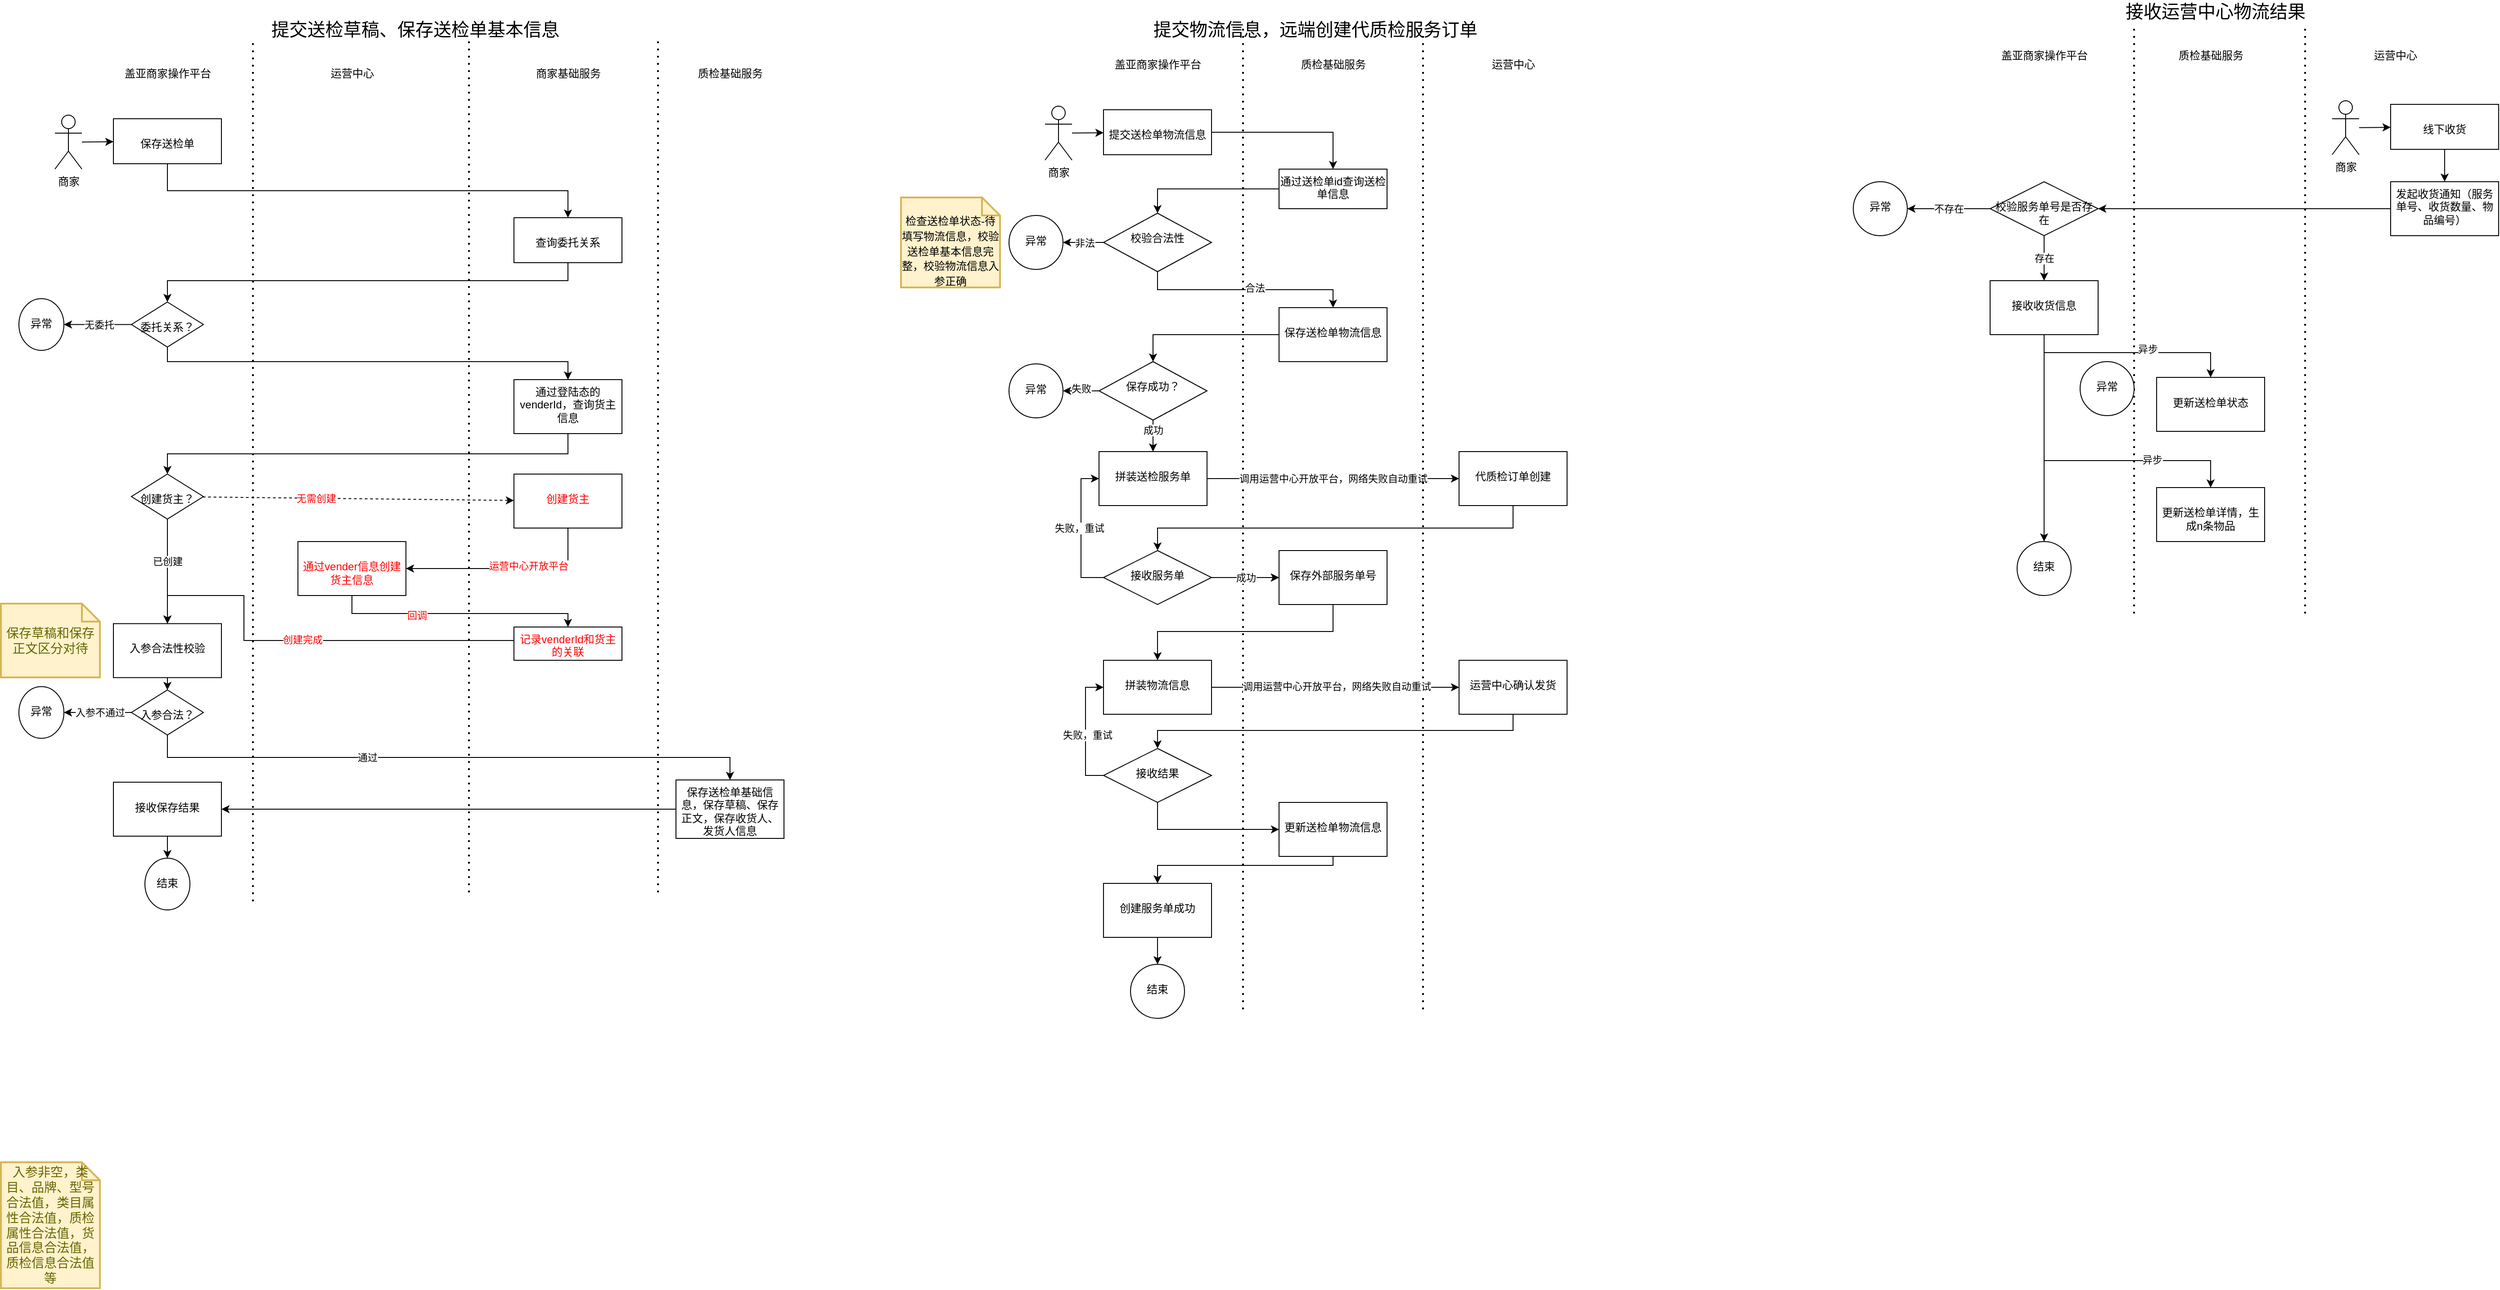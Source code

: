 <mxfile version="13.5.7" type="device"><diagram id="m_RS938VnZVgUHHCzECQ" name="Page-1"><mxGraphModel dx="1186" dy="1953" grid="1" gridSize="10" guides="1" tooltips="1" connect="1" arrows="1" fold="1" page="1" pageScale="1" pageWidth="827" pageHeight="1169" math="0" shadow="0"><root><mxCell id="0"/><mxCell id="1" parent="0"/><mxCell id="c2E5f1sLzkGwqA6hWmZ3-24" value="" style="edgeStyle=none;rounded=0;orthogonalLoop=1;jettySize=auto;html=1;" parent="1" source="c2E5f1sLzkGwqA6hWmZ3-22" target="c2E5f1sLzkGwqA6hWmZ3-23" edge="1"><mxGeometry relative="1" as="geometry"/></mxCell><mxCell id="c2E5f1sLzkGwqA6hWmZ3-22" value="商家" style="shape=umlActor;verticalLabelPosition=bottom;verticalAlign=top;html=1;outlineConnect=0;" parent="1" vertex="1"><mxGeometry x="70" y="126" width="30" height="60" as="geometry"/></mxCell><mxCell id="c2E5f1sLzkGwqA6hWmZ3-65" value="" style="edgeStyle=orthogonalEdgeStyle;rounded=0;orthogonalLoop=1;jettySize=auto;html=1;exitX=0.5;exitY=1;exitDx=0;exitDy=0;" parent="1" source="c2E5f1sLzkGwqA6hWmZ3-23" target="c2E5f1sLzkGwqA6hWmZ3-64" edge="1"><mxGeometry relative="1" as="geometry"/></mxCell><mxCell id="c2E5f1sLzkGwqA6hWmZ3-23" value="&lt;br&gt;保存送检单" style="whiteSpace=wrap;html=1;verticalAlign=top;" parent="1" vertex="1"><mxGeometry x="135" y="130" width="120" height="50" as="geometry"/></mxCell><mxCell id="c2E5f1sLzkGwqA6hWmZ3-32" value="" style="edgeStyle=none;rounded=0;orthogonalLoop=1;jettySize=auto;html=1;" parent="1" source="c2E5f1sLzkGwqA6hWmZ3-27" target="c2E5f1sLzkGwqA6hWmZ3-31" edge="1"><mxGeometry relative="1" as="geometry"/></mxCell><mxCell id="c2E5f1sLzkGwqA6hWmZ3-33" value="无委托" style="edgeLabel;html=1;align=center;verticalAlign=middle;resizable=0;points=[];" parent="c2E5f1sLzkGwqA6hWmZ3-32" vertex="1" connectable="0"><mxGeometry x="-0.04" relative="1" as="geometry"><mxPoint as="offset"/></mxGeometry></mxCell><mxCell id="c2E5f1sLzkGwqA6hWmZ3-69" value="" style="edgeStyle=orthogonalEdgeStyle;rounded=0;orthogonalLoop=1;jettySize=auto;html=1;exitX=0.5;exitY=1;exitDx=0;exitDy=0;" parent="1" source="c2E5f1sLzkGwqA6hWmZ3-27" target="c2E5f1sLzkGwqA6hWmZ3-68" edge="1"><mxGeometry relative="1" as="geometry"><Array as="points"><mxPoint x="195" y="400"/><mxPoint x="640" y="400"/></Array></mxGeometry></mxCell><mxCell id="c2E5f1sLzkGwqA6hWmZ3-27" value="&lt;br&gt;委托关系？" style="rhombus;whiteSpace=wrap;html=1;verticalAlign=top;" parent="1" vertex="1"><mxGeometry x="155" y="333.75" width="80" height="50" as="geometry"/></mxCell><mxCell id="c2E5f1sLzkGwqA6hWmZ3-31" value="&lt;br&gt;异常" style="ellipse;whiteSpace=wrap;html=1;verticalAlign=top;" parent="1" vertex="1"><mxGeometry x="30" y="330" width="50" height="57.5" as="geometry"/></mxCell><mxCell id="c2E5f1sLzkGwqA6hWmZ3-38" value="" style="edgeStyle=none;rounded=0;orthogonalLoop=1;jettySize=auto;html=1;dashed=1;" parent="1" source="c2E5f1sLzkGwqA6hWmZ3-35" target="c2E5f1sLzkGwqA6hWmZ3-37" edge="1"><mxGeometry relative="1" as="geometry"/></mxCell><mxCell id="c2E5f1sLzkGwqA6hWmZ3-39" value="无需创建" style="edgeLabel;html=1;align=center;verticalAlign=middle;resizable=0;points=[];fontColor=#FF0000;labelBorderColor=none;" parent="c2E5f1sLzkGwqA6hWmZ3-38" vertex="1" connectable="0"><mxGeometry x="-0.333" relative="1" as="geometry"><mxPoint x="10" as="offset"/></mxGeometry></mxCell><mxCell id="c2E5f1sLzkGwqA6hWmZ3-46" value="" style="edgeStyle=none;rounded=0;orthogonalLoop=1;jettySize=auto;html=1;" parent="1" source="c2E5f1sLzkGwqA6hWmZ3-35" target="c2E5f1sLzkGwqA6hWmZ3-45" edge="1"><mxGeometry relative="1" as="geometry"/></mxCell><mxCell id="c2E5f1sLzkGwqA6hWmZ3-47" value="已创建" style="edgeLabel;html=1;align=center;verticalAlign=middle;resizable=0;points=[];" parent="c2E5f1sLzkGwqA6hWmZ3-46" vertex="1" connectable="0"><mxGeometry x="-0.2" relative="1" as="geometry"><mxPoint as="offset"/></mxGeometry></mxCell><mxCell id="c2E5f1sLzkGwqA6hWmZ3-35" value="&lt;br&gt;创建货主？" style="rhombus;whiteSpace=wrap;html=1;verticalAlign=top;" parent="1" vertex="1"><mxGeometry x="155" y="525" width="80" height="50" as="geometry"/></mxCell><mxCell id="c2E5f1sLzkGwqA6hWmZ3-71" style="edgeStyle=orthogonalEdgeStyle;rounded=0;orthogonalLoop=1;jettySize=auto;html=1;exitX=0.5;exitY=1;exitDx=0;exitDy=0;entryX=0.5;entryY=0;entryDx=0;entryDy=0;fontColor=#FF0000;labelBorderColor=none;" parent="1" source="c2E5f1sLzkGwqA6hWmZ3-129" target="c2E5f1sLzkGwqA6hWmZ3-75" edge="1"><mxGeometry relative="1" as="geometry"><mxPoint x="400" y="690" as="sourcePoint"/><mxPoint x="640" y="730" as="targetPoint"/><Array as="points"><mxPoint x="400" y="680"/><mxPoint x="640" y="680"/></Array></mxGeometry></mxCell><mxCell id="c2E5f1sLzkGwqA6hWmZ3-74" value="回调" style="edgeLabel;html=1;align=center;verticalAlign=middle;resizable=0;points=[];fontColor=#FF0000;labelBorderColor=none;" parent="c2E5f1sLzkGwqA6hWmZ3-71" vertex="1" connectable="0"><mxGeometry x="-0.332" y="-2" relative="1" as="geometry"><mxPoint as="offset"/></mxGeometry></mxCell><mxCell id="c2E5f1sLzkGwqA6hWmZ3-130" style="edgeStyle=orthogonalEdgeStyle;rounded=0;orthogonalLoop=1;jettySize=auto;html=1;exitX=0.5;exitY=1;exitDx=0;exitDy=0;entryX=1;entryY=0.5;entryDx=0;entryDy=0;fontColor=#FF0000;labelBorderColor=none;" parent="1" source="c2E5f1sLzkGwqA6hWmZ3-37" target="c2E5f1sLzkGwqA6hWmZ3-129" edge="1"><mxGeometry relative="1" as="geometry"/></mxCell><mxCell id="c2E5f1sLzkGwqA6hWmZ3-131" value="运营中心开放平台" style="edgeLabel;html=1;align=center;verticalAlign=middle;resizable=0;points=[];fontColor=#FF0000;labelBorderColor=none;" parent="c2E5f1sLzkGwqA6hWmZ3-130" vertex="1" connectable="0"><mxGeometry x="-0.209" y="-3" relative="1" as="geometry"><mxPoint as="offset"/></mxGeometry></mxCell><mxCell id="c2E5f1sLzkGwqA6hWmZ3-37" value="&lt;br&gt;创建货主" style="whiteSpace=wrap;html=1;verticalAlign=top;fontColor=#FF0000;labelBorderColor=none;" parent="1" vertex="1"><mxGeometry x="580" y="525" width="120" height="60" as="geometry"/></mxCell><mxCell id="c2E5f1sLzkGwqA6hWmZ3-42" value="" style="endArrow=none;dashed=1;html=1;dashPattern=1 3;strokeWidth=2;" parent="1" edge="1"><mxGeometry width="50" height="50" relative="1" as="geometry"><mxPoint x="290" y="1000" as="sourcePoint"/><mxPoint x="290" y="40" as="targetPoint"/></mxGeometry></mxCell><mxCell id="c2E5f1sLzkGwqA6hWmZ3-43" value="盖亚商家操作平台" style="text;html=1;align=center;verticalAlign=middle;resizable=0;points=[];autosize=1;" parent="1" vertex="1"><mxGeometry x="140" y="70" width="110" height="20" as="geometry"/></mxCell><mxCell id="c2E5f1sLzkGwqA6hWmZ3-44" value="运营中心" style="text;html=1;align=center;verticalAlign=middle;resizable=0;points=[];autosize=1;" parent="1" vertex="1"><mxGeometry x="370" y="70" width="60" height="20" as="geometry"/></mxCell><mxCell id="c2E5f1sLzkGwqA6hWmZ3-55" style="edgeStyle=none;rounded=0;orthogonalLoop=1;jettySize=auto;html=1;exitX=0.5;exitY=1;exitDx=0;exitDy=0;entryX=0.5;entryY=0;entryDx=0;entryDy=0;" parent="1" source="c2E5f1sLzkGwqA6hWmZ3-45" target="c2E5f1sLzkGwqA6hWmZ3-54" edge="1"><mxGeometry relative="1" as="geometry"/></mxCell><mxCell id="c2E5f1sLzkGwqA6hWmZ3-45" value="&lt;br&gt;入参合法性校验" style="whiteSpace=wrap;html=1;verticalAlign=top;" parent="1" vertex="1"><mxGeometry x="135" y="691.25" width="120" height="60" as="geometry"/></mxCell><mxCell id="c2E5f1sLzkGwqA6hWmZ3-51" value="保存草稿和保存正文区分对待" style="shape=note;strokeWidth=2;fontSize=14;size=20;whiteSpace=wrap;html=1;fillColor=#fff2cc;strokeColor=#d6b656;fontColor=#666600;" parent="1" vertex="1"><mxGeometry x="10" y="669" width="110" height="82" as="geometry"/></mxCell><mxCell id="c2E5f1sLzkGwqA6hWmZ3-56" style="edgeStyle=none;rounded=0;orthogonalLoop=1;jettySize=auto;html=1;exitX=0;exitY=0.5;exitDx=0;exitDy=0;entryX=1;entryY=0.5;entryDx=0;entryDy=0;" parent="1" source="c2E5f1sLzkGwqA6hWmZ3-54" target="c2E5f1sLzkGwqA6hWmZ3-57" edge="1"><mxGeometry relative="1" as="geometry"><mxPoint x="80" y="795" as="targetPoint"/></mxGeometry></mxCell><mxCell id="c2E5f1sLzkGwqA6hWmZ3-60" value="入参不通过" style="edgeLabel;html=1;align=center;verticalAlign=middle;resizable=0;points=[];" parent="c2E5f1sLzkGwqA6hWmZ3-56" vertex="1" connectable="0"><mxGeometry x="-0.227" y="-3" relative="1" as="geometry"><mxPoint x="-6" y="3" as="offset"/></mxGeometry></mxCell><mxCell id="c2E5f1sLzkGwqA6hWmZ3-59" value="" style="edgeStyle=orthogonalEdgeStyle;rounded=0;orthogonalLoop=1;jettySize=auto;html=1;exitX=0.5;exitY=1;exitDx=0;exitDy=0;" parent="1" source="c2E5f1sLzkGwqA6hWmZ3-54" target="c2E5f1sLzkGwqA6hWmZ3-58" edge="1"><mxGeometry relative="1" as="geometry"/></mxCell><mxCell id="c2E5f1sLzkGwqA6hWmZ3-61" value="通过" style="edgeLabel;html=1;align=center;verticalAlign=middle;resizable=0;points=[];" parent="c2E5f1sLzkGwqA6hWmZ3-59" vertex="1" connectable="0"><mxGeometry x="-0.269" relative="1" as="geometry"><mxPoint as="offset"/></mxGeometry></mxCell><mxCell id="c2E5f1sLzkGwqA6hWmZ3-54" value="&lt;br&gt;入参合法？" style="rhombus;whiteSpace=wrap;html=1;verticalAlign=top;" parent="1" vertex="1"><mxGeometry x="155" y="765" width="80" height="50" as="geometry"/></mxCell><mxCell id="c2E5f1sLzkGwqA6hWmZ3-57" value="&lt;br&gt;异常" style="ellipse;whiteSpace=wrap;html=1;verticalAlign=top;" parent="1" vertex="1"><mxGeometry x="30" y="761.25" width="50" height="57.5" as="geometry"/></mxCell><mxCell id="c2E5f1sLzkGwqA6hWmZ3-79" value="" style="edgeStyle=orthogonalEdgeStyle;rounded=0;orthogonalLoop=1;jettySize=auto;html=1;" parent="1" source="c2E5f1sLzkGwqA6hWmZ3-58" target="c2E5f1sLzkGwqA6hWmZ3-78" edge="1"><mxGeometry relative="1" as="geometry"/></mxCell><mxCell id="c2E5f1sLzkGwqA6hWmZ3-58" value="保存送检单基础信息，保存草稿、保存正文，保存收货人、发货人信息" style="whiteSpace=wrap;html=1;verticalAlign=top;" parent="1" vertex="1"><mxGeometry x="760" y="865" width="120" height="65" as="geometry"/></mxCell><mxCell id="c2E5f1sLzkGwqA6hWmZ3-62" value="" style="endArrow=none;dashed=1;html=1;dashPattern=1 3;strokeWidth=2;" parent="1" edge="1"><mxGeometry width="50" height="50" relative="1" as="geometry"><mxPoint x="530" y="990" as="sourcePoint"/><mxPoint x="530" y="40" as="targetPoint"/></mxGeometry></mxCell><mxCell id="c2E5f1sLzkGwqA6hWmZ3-63" value="商家基础服务" style="text;html=1;align=center;verticalAlign=middle;resizable=0;points=[];autosize=1;" parent="1" vertex="1"><mxGeometry x="595" y="70" width="90" height="20" as="geometry"/></mxCell><mxCell id="c2E5f1sLzkGwqA6hWmZ3-66" style="edgeStyle=orthogonalEdgeStyle;rounded=0;orthogonalLoop=1;jettySize=auto;html=1;exitX=0.5;exitY=1;exitDx=0;exitDy=0;entryX=0.5;entryY=0;entryDx=0;entryDy=0;" parent="1" source="c2E5f1sLzkGwqA6hWmZ3-64" target="c2E5f1sLzkGwqA6hWmZ3-27" edge="1"><mxGeometry relative="1" as="geometry"><mxPoint x="640" y="310" as="sourcePoint"/><Array as="points"><mxPoint x="640" y="310"/><mxPoint x="195" y="310"/></Array></mxGeometry></mxCell><mxCell id="c2E5f1sLzkGwqA6hWmZ3-64" value="&lt;br&gt;查询委托关系" style="whiteSpace=wrap;html=1;verticalAlign=top;" parent="1" vertex="1"><mxGeometry x="580" y="240" width="120" height="50" as="geometry"/></mxCell><mxCell id="c2E5f1sLzkGwqA6hWmZ3-70" style="edgeStyle=orthogonalEdgeStyle;rounded=0;orthogonalLoop=1;jettySize=auto;html=1;exitX=0.5;exitY=1;exitDx=0;exitDy=0;entryX=0.5;entryY=0;entryDx=0;entryDy=0;" parent="1" source="c2E5f1sLzkGwqA6hWmZ3-68" target="c2E5f1sLzkGwqA6hWmZ3-35" edge="1"><mxGeometry relative="1" as="geometry"/></mxCell><mxCell id="c2E5f1sLzkGwqA6hWmZ3-68" value="通过登陆态的venderId，查询货主信息" style="whiteSpace=wrap;html=1;verticalAlign=top;" parent="1" vertex="1"><mxGeometry x="580" y="420" width="120" height="60" as="geometry"/></mxCell><mxCell id="c2E5f1sLzkGwqA6hWmZ3-72" value="" style="endArrow=none;dashed=1;html=1;dashPattern=1 3;strokeWidth=2;" parent="1" edge="1"><mxGeometry width="50" height="50" relative="1" as="geometry"><mxPoint x="740" y="990" as="sourcePoint"/><mxPoint x="740" y="40" as="targetPoint"/></mxGeometry></mxCell><mxCell id="c2E5f1sLzkGwqA6hWmZ3-73" value="质检基础服务" style="text;html=1;align=center;verticalAlign=middle;resizable=0;points=[];autosize=1;" parent="1" vertex="1"><mxGeometry x="775" y="70" width="90" height="20" as="geometry"/></mxCell><mxCell id="c2E5f1sLzkGwqA6hWmZ3-76" style="edgeStyle=orthogonalEdgeStyle;rounded=0;orthogonalLoop=1;jettySize=auto;html=1;exitX=0;exitY=0.5;exitDx=0;exitDy=0;entryX=0.5;entryY=0;entryDx=0;entryDy=0;" parent="1" source="c2E5f1sLzkGwqA6hWmZ3-75" target="c2E5f1sLzkGwqA6hWmZ3-45" edge="1"><mxGeometry relative="1" as="geometry"><Array as="points"><mxPoint x="280" y="710"/><mxPoint x="280" y="660"/><mxPoint x="195" y="660"/></Array></mxGeometry></mxCell><mxCell id="c2E5f1sLzkGwqA6hWmZ3-80" value="创建完成" style="edgeLabel;html=1;align=center;verticalAlign=middle;resizable=0;points=[];fontColor=#FF0000;labelBorderColor=none;" parent="c2E5f1sLzkGwqA6hWmZ3-76" vertex="1" connectable="0"><mxGeometry x="0.015" y="-1" relative="1" as="geometry"><mxPoint as="offset"/></mxGeometry></mxCell><mxCell id="c2E5f1sLzkGwqA6hWmZ3-75" value="记录venderId和货主的关联" style="whiteSpace=wrap;html=1;verticalAlign=top;fontColor=#FF0000;labelBorderColor=none;" parent="1" vertex="1"><mxGeometry x="580" y="695" width="120" height="37" as="geometry"/></mxCell><mxCell id="c2E5f1sLzkGwqA6hWmZ3-125" style="edgeStyle=orthogonalEdgeStyle;rounded=0;orthogonalLoop=1;jettySize=auto;html=1;exitX=0.5;exitY=1;exitDx=0;exitDy=0;" parent="1" source="c2E5f1sLzkGwqA6hWmZ3-78" target="c2E5f1sLzkGwqA6hWmZ3-124" edge="1"><mxGeometry relative="1" as="geometry"/></mxCell><mxCell id="c2E5f1sLzkGwqA6hWmZ3-78" value="&lt;br&gt;接收保存结果" style="whiteSpace=wrap;html=1;verticalAlign=top;" parent="1" vertex="1"><mxGeometry x="135" y="867.5" width="120" height="60" as="geometry"/></mxCell><mxCell id="c2E5f1sLzkGwqA6hWmZ3-81" value="" style="edgeStyle=none;rounded=0;orthogonalLoop=1;jettySize=auto;html=1;" parent="1" source="c2E5f1sLzkGwqA6hWmZ3-82" target="c2E5f1sLzkGwqA6hWmZ3-84" edge="1"><mxGeometry relative="1" as="geometry"/></mxCell><mxCell id="c2E5f1sLzkGwqA6hWmZ3-82" value="商家" style="shape=umlActor;verticalLabelPosition=bottom;verticalAlign=top;html=1;outlineConnect=0;" parent="1" vertex="1"><mxGeometry x="1170" y="116" width="30" height="60" as="geometry"/></mxCell><mxCell id="c2E5f1sLzkGwqA6hWmZ3-128" value="" style="edgeStyle=orthogonalEdgeStyle;rounded=0;orthogonalLoop=1;jettySize=auto;html=1;" parent="1" source="c2E5f1sLzkGwqA6hWmZ3-84" target="c2E5f1sLzkGwqA6hWmZ3-127" edge="1"><mxGeometry relative="1" as="geometry"/></mxCell><mxCell id="c2E5f1sLzkGwqA6hWmZ3-84" value="&lt;br&gt;提交送检单物流信息" style="whiteSpace=wrap;html=1;verticalAlign=top;" parent="1" vertex="1"><mxGeometry x="1235" y="120" width="120" height="50" as="geometry"/></mxCell><mxCell id="c2E5f1sLzkGwqA6hWmZ3-98" value="" style="endArrow=none;dashed=1;html=1;dashPattern=1 3;strokeWidth=2;" parent="1" edge="1"><mxGeometry width="50" height="50" relative="1" as="geometry"><mxPoint x="1390" y="1120" as="sourcePoint"/><mxPoint x="1390" y="29" as="targetPoint"/></mxGeometry></mxCell><mxCell id="c2E5f1sLzkGwqA6hWmZ3-99" value="盖亚商家操作平台" style="text;html=1;align=center;verticalAlign=middle;resizable=0;points=[];autosize=1;" parent="1" vertex="1"><mxGeometry x="1240" y="60" width="110" height="20" as="geometry"/></mxCell><mxCell id="c2E5f1sLzkGwqA6hWmZ3-119" value="质检基础服务" style="text;html=1;align=center;verticalAlign=middle;resizable=0;points=[];autosize=1;" parent="1" vertex="1"><mxGeometry x="1445" y="60" width="90" height="20" as="geometry"/></mxCell><mxCell id="c2E5f1sLzkGwqA6hWmZ3-124" value="&lt;br&gt;结束" style="ellipse;whiteSpace=wrap;html=1;verticalAlign=top;" parent="1" vertex="1"><mxGeometry x="170" y="952" width="50" height="57.5" as="geometry"/></mxCell><mxCell id="c2E5f1sLzkGwqA6hWmZ3-126" value="入参非空，类目、品牌、型号合法值，类目属性合法值，质检属性合法值，货品信息合法值，质检信息合法值等" style="shape=note;strokeWidth=2;fontSize=14;size=20;whiteSpace=wrap;html=1;fillColor=#fff2cc;strokeColor=#d6b656;fontColor=#666600;" parent="1" vertex="1"><mxGeometry x="10" y="1290" width="110" height="140" as="geometry"/></mxCell><mxCell id="c2E5f1sLzkGwqA6hWmZ3-135" value="" style="edgeStyle=orthogonalEdgeStyle;rounded=0;orthogonalLoop=1;jettySize=auto;html=1;" parent="1" source="c2E5f1sLzkGwqA6hWmZ3-127" target="c2E5f1sLzkGwqA6hWmZ3-134" edge="1"><mxGeometry relative="1" as="geometry"/></mxCell><mxCell id="c2E5f1sLzkGwqA6hWmZ3-127" value="通过送检单id查询送检单信息" style="whiteSpace=wrap;html=1;verticalAlign=top;" parent="1" vertex="1"><mxGeometry x="1430" y="186" width="120" height="44" as="geometry"/></mxCell><mxCell id="c2E5f1sLzkGwqA6hWmZ3-129" value="&lt;br&gt;通过vender信息创建货主信息" style="whiteSpace=wrap;html=1;verticalAlign=top;fontColor=#FF0000;labelBorderColor=none;" parent="1" vertex="1"><mxGeometry x="340" y="600" width="120" height="60" as="geometry"/></mxCell><mxCell id="c2E5f1sLzkGwqA6hWmZ3-141" style="edgeStyle=orthogonalEdgeStyle;rounded=0;orthogonalLoop=1;jettySize=auto;html=1;exitX=0;exitY=0.5;exitDx=0;exitDy=0;entryX=1;entryY=0.5;entryDx=0;entryDy=0;" parent="1" source="c2E5f1sLzkGwqA6hWmZ3-134" target="c2E5f1sLzkGwqA6hWmZ3-188" edge="1"><mxGeometry relative="1" as="geometry"><mxPoint x="1180" y="268" as="targetPoint"/></mxGeometry></mxCell><mxCell id="c2E5f1sLzkGwqA6hWmZ3-177" value="非法" style="edgeLabel;html=1;align=center;verticalAlign=middle;resizable=0;points=[];fontColor=#000000;" parent="c2E5f1sLzkGwqA6hWmZ3-141" vertex="1" connectable="0"><mxGeometry x="-0.054" relative="1" as="geometry"><mxPoint as="offset"/></mxGeometry></mxCell><mxCell id="c2E5f1sLzkGwqA6hWmZ3-143" value="" style="edgeStyle=orthogonalEdgeStyle;rounded=0;orthogonalLoop=1;jettySize=auto;html=1;exitX=0.5;exitY=1;exitDx=0;exitDy=0;" parent="1" source="c2E5f1sLzkGwqA6hWmZ3-134" target="c2E5f1sLzkGwqA6hWmZ3-142" edge="1"><mxGeometry relative="1" as="geometry"/></mxCell><mxCell id="c2E5f1sLzkGwqA6hWmZ3-178" value="合法" style="edgeLabel;html=1;align=center;verticalAlign=middle;resizable=0;points=[];fontColor=#000000;" parent="c2E5f1sLzkGwqA6hWmZ3-143" vertex="1" connectable="0"><mxGeometry x="0.089" y="2" relative="1" as="geometry"><mxPoint as="offset"/></mxGeometry></mxCell><mxCell id="c2E5f1sLzkGwqA6hWmZ3-134" value="&lt;br&gt;校验合法性" style="rhombus;whiteSpace=wrap;html=1;verticalAlign=top;" parent="1" vertex="1"><mxGeometry x="1235" y="235" width="120" height="65" as="geometry"/></mxCell><mxCell id="c2E5f1sLzkGwqA6hWmZ3-139" value="&lt;br style=&quot;color: rgb(0 , 0 , 0) ; font-size: 12px&quot;&gt;&lt;span style=&quot;color: rgb(0 , 0 , 0) ; font-size: 12px&quot;&gt;检查送检单状态-待填写物流信息，校验送检单基本信息完整，校验物流信息入参正确&lt;/span&gt;" style="shape=note;strokeWidth=2;fontSize=14;size=20;whiteSpace=wrap;html=1;fillColor=#fff2cc;strokeColor=#d6b656;fontColor=#666600;" parent="1" vertex="1"><mxGeometry x="1010" y="217.5" width="110" height="100" as="geometry"/></mxCell><mxCell id="c2E5f1sLzkGwqA6hWmZ3-145" value="" style="edgeStyle=orthogonalEdgeStyle;rounded=0;orthogonalLoop=1;jettySize=auto;html=1;entryX=0.5;entryY=0;entryDx=0;entryDy=0;" parent="1" source="c2E5f1sLzkGwqA6hWmZ3-142" target="c2E5f1sLzkGwqA6hWmZ3-148" edge="1"><mxGeometry relative="1" as="geometry"><mxPoint x="1290" y="420" as="targetPoint"/></mxGeometry></mxCell><mxCell id="c2E5f1sLzkGwqA6hWmZ3-142" value="&lt;br&gt;保存送检单物流信息" style="whiteSpace=wrap;html=1;verticalAlign=top;" parent="1" vertex="1"><mxGeometry x="1430" y="340" width="120" height="60" as="geometry"/></mxCell><mxCell id="c2E5f1sLzkGwqA6hWmZ3-146" value="&lt;br&gt;异常" style="ellipse;whiteSpace=wrap;html=1;verticalAlign=top;" parent="1" vertex="1"><mxGeometry x="1130" y="402.5" width="60" height="60" as="geometry"/></mxCell><mxCell id="c2E5f1sLzkGwqA6hWmZ3-149" style="edgeStyle=orthogonalEdgeStyle;rounded=0;orthogonalLoop=1;jettySize=auto;html=1;exitX=0;exitY=0.5;exitDx=0;exitDy=0;" parent="1" source="c2E5f1sLzkGwqA6hWmZ3-148" target="c2E5f1sLzkGwqA6hWmZ3-146" edge="1"><mxGeometry relative="1" as="geometry"/></mxCell><mxCell id="c2E5f1sLzkGwqA6hWmZ3-150" value="&lt;font&gt;失败&lt;/font&gt;" style="edgeLabel;html=1;align=center;verticalAlign=middle;resizable=0;points=[];" parent="c2E5f1sLzkGwqA6hWmZ3-149" vertex="1" connectable="0"><mxGeometry x="-0.003" y="-2" relative="1" as="geometry"><mxPoint y="-1" as="offset"/></mxGeometry></mxCell><mxCell id="c2E5f1sLzkGwqA6hWmZ3-152" value="" style="edgeStyle=orthogonalEdgeStyle;rounded=0;orthogonalLoop=1;jettySize=auto;html=1;" parent="1" source="c2E5f1sLzkGwqA6hWmZ3-148" target="c2E5f1sLzkGwqA6hWmZ3-151" edge="1"><mxGeometry relative="1" as="geometry"/></mxCell><mxCell id="c2E5f1sLzkGwqA6hWmZ3-179" value="成功" style="edgeLabel;html=1;align=center;verticalAlign=middle;resizable=0;points=[];fontColor=#000000;" parent="c2E5f1sLzkGwqA6hWmZ3-152" vertex="1" connectable="0"><mxGeometry x="0.111" y="4" relative="1" as="geometry"><mxPoint x="-4" y="-4" as="offset"/></mxGeometry></mxCell><mxCell id="c2E5f1sLzkGwqA6hWmZ3-148" value="&lt;br&gt;保存成功？" style="rhombus;whiteSpace=wrap;html=1;verticalAlign=top;" parent="1" vertex="1"><mxGeometry x="1230" y="400" width="120" height="65" as="geometry"/></mxCell><mxCell id="c2E5f1sLzkGwqA6hWmZ3-154" value="" style="edgeStyle=orthogonalEdgeStyle;rounded=0;orthogonalLoop=1;jettySize=auto;html=1;" parent="1" source="c2E5f1sLzkGwqA6hWmZ3-151" target="c2E5f1sLzkGwqA6hWmZ3-153" edge="1"><mxGeometry relative="1" as="geometry"/></mxCell><mxCell id="c2E5f1sLzkGwqA6hWmZ3-157" value="调用运营中心开放平台，网络失败自动重试" style="edgeLabel;html=1;align=center;verticalAlign=middle;resizable=0;points=[];" parent="c2E5f1sLzkGwqA6hWmZ3-154" vertex="1" connectable="0"><mxGeometry x="-0.15" y="3" relative="1" as="geometry"><mxPoint x="21" y="3" as="offset"/></mxGeometry></mxCell><mxCell id="c2E5f1sLzkGwqA6hWmZ3-151" value="&lt;br&gt;拼装送检服务单" style="whiteSpace=wrap;html=1;verticalAlign=top;" parent="1" vertex="1"><mxGeometry x="1230" y="500" width="120" height="60" as="geometry"/></mxCell><mxCell id="c2E5f1sLzkGwqA6hWmZ3-160" value="" style="edgeStyle=orthogonalEdgeStyle;rounded=0;orthogonalLoop=1;jettySize=auto;html=1;fontColor=#000000;exitX=0.5;exitY=1;exitDx=0;exitDy=0;" parent="1" source="c2E5f1sLzkGwqA6hWmZ3-153" target="c2E5f1sLzkGwqA6hWmZ3-159" edge="1"><mxGeometry relative="1" as="geometry"><mxPoint x="1710" y="590" as="sourcePoint"/></mxGeometry></mxCell><mxCell id="c2E5f1sLzkGwqA6hWmZ3-153" value="&lt;br&gt;代质检订单创建" style="whiteSpace=wrap;html=1;verticalAlign=top;" parent="1" vertex="1"><mxGeometry x="1630" y="500" width="120" height="60" as="geometry"/></mxCell><mxCell id="c2E5f1sLzkGwqA6hWmZ3-155" value="" style="endArrow=none;dashed=1;html=1;dashPattern=1 3;strokeWidth=2;" parent="1" edge="1"><mxGeometry width="50" height="50" relative="1" as="geometry"><mxPoint x="1590" y="1120" as="sourcePoint"/><mxPoint x="1590" y="34" as="targetPoint"/></mxGeometry></mxCell><mxCell id="c2E5f1sLzkGwqA6hWmZ3-156" value="运营中心" style="text;html=1;align=center;verticalAlign=middle;resizable=0;points=[];autosize=1;" parent="1" vertex="1"><mxGeometry x="1660" y="60" width="60" height="20" as="geometry"/></mxCell><mxCell id="c2E5f1sLzkGwqA6hWmZ3-163" value="" style="edgeStyle=orthogonalEdgeStyle;rounded=0;orthogonalLoop=1;jettySize=auto;html=1;fontColor=#000000;" parent="1" source="c2E5f1sLzkGwqA6hWmZ3-159" target="c2E5f1sLzkGwqA6hWmZ3-162" edge="1"><mxGeometry relative="1" as="geometry"/></mxCell><mxCell id="c2E5f1sLzkGwqA6hWmZ3-181" style="edgeStyle=orthogonalEdgeStyle;rounded=0;orthogonalLoop=1;jettySize=auto;html=1;exitX=0;exitY=0.5;exitDx=0;exitDy=0;entryX=0;entryY=0.5;entryDx=0;entryDy=0;fontColor=#000000;" parent="1" source="c2E5f1sLzkGwqA6hWmZ3-159" target="c2E5f1sLzkGwqA6hWmZ3-151" edge="1"><mxGeometry relative="1" as="geometry"/></mxCell><mxCell id="c2E5f1sLzkGwqA6hWmZ3-182" value="失败，重试" style="edgeLabel;html=1;align=center;verticalAlign=middle;resizable=0;points=[];fontColor=#000000;" parent="c2E5f1sLzkGwqA6hWmZ3-181" vertex="1" connectable="0"><mxGeometry x="-0.265" y="2" relative="1" as="geometry"><mxPoint y="-23" as="offset"/></mxGeometry></mxCell><mxCell id="c2E5f1sLzkGwqA6hWmZ3-183" value="成功" style="edgeStyle=orthogonalEdgeStyle;rounded=0;orthogonalLoop=1;jettySize=auto;html=1;fontColor=#000000;" parent="1" source="c2E5f1sLzkGwqA6hWmZ3-159" target="c2E5f1sLzkGwqA6hWmZ3-162" edge="1"><mxGeometry relative="1" as="geometry"/></mxCell><mxCell id="c2E5f1sLzkGwqA6hWmZ3-159" value="&lt;br&gt;接收服务单" style="rhombus;whiteSpace=wrap;html=1;verticalAlign=top;" parent="1" vertex="1"><mxGeometry x="1235" y="610" width="120" height="60" as="geometry"/></mxCell><mxCell id="c2E5f1sLzkGwqA6hWmZ3-168" value="" style="edgeStyle=orthogonalEdgeStyle;rounded=0;orthogonalLoop=1;jettySize=auto;html=1;fontColor=#000000;" parent="1" source="c2E5f1sLzkGwqA6hWmZ3-162" target="c2E5f1sLzkGwqA6hWmZ3-167" edge="1"><mxGeometry relative="1" as="geometry"><Array as="points"><mxPoint x="1490" y="700"/><mxPoint x="1295" y="700"/></Array></mxGeometry></mxCell><mxCell id="c2E5f1sLzkGwqA6hWmZ3-162" value="&lt;br&gt;保存外部服务单号" style="whiteSpace=wrap;html=1;verticalAlign=top;" parent="1" vertex="1"><mxGeometry x="1430" y="610" width="120" height="60" as="geometry"/></mxCell><mxCell id="c2E5f1sLzkGwqA6hWmZ3-171" value="" style="edgeStyle=orthogonalEdgeStyle;rounded=0;orthogonalLoop=1;jettySize=auto;html=1;fontColor=#000000;" parent="1" source="c2E5f1sLzkGwqA6hWmZ3-167" target="c2E5f1sLzkGwqA6hWmZ3-170" edge="1"><mxGeometry relative="1" as="geometry"/></mxCell><mxCell id="c2E5f1sLzkGwqA6hWmZ3-176" value="调用运营中心开放平台，网络失败自动重试" style="edgeLabel;html=1;align=center;verticalAlign=middle;resizable=0;points=[];fontColor=#000000;" parent="c2E5f1sLzkGwqA6hWmZ3-171" vertex="1" connectable="0"><mxGeometry x="0.011" y="1" relative="1" as="geometry"><mxPoint as="offset"/></mxGeometry></mxCell><mxCell id="c2E5f1sLzkGwqA6hWmZ3-167" value="&lt;br&gt;拼装物流信息" style="whiteSpace=wrap;html=1;verticalAlign=top;" parent="1" vertex="1"><mxGeometry x="1235" y="732" width="120" height="60" as="geometry"/></mxCell><mxCell id="c2E5f1sLzkGwqA6hWmZ3-173" value="" style="edgeStyle=orthogonalEdgeStyle;rounded=0;orthogonalLoop=1;jettySize=auto;html=1;fontColor=#000000;" parent="1" source="c2E5f1sLzkGwqA6hWmZ3-170" target="c2E5f1sLzkGwqA6hWmZ3-172" edge="1"><mxGeometry relative="1" as="geometry"><Array as="points"><mxPoint x="1690" y="810"/><mxPoint x="1295" y="810"/></Array></mxGeometry></mxCell><mxCell id="c2E5f1sLzkGwqA6hWmZ3-170" value="&lt;br&gt;运营中心确认发货" style="whiteSpace=wrap;html=1;verticalAlign=top;" parent="1" vertex="1"><mxGeometry x="1630" y="732" width="120" height="60" as="geometry"/></mxCell><mxCell id="c2E5f1sLzkGwqA6hWmZ3-184" style="edgeStyle=orthogonalEdgeStyle;rounded=0;orthogonalLoop=1;jettySize=auto;html=1;exitX=0;exitY=0.5;exitDx=0;exitDy=0;entryX=0;entryY=0.5;entryDx=0;entryDy=0;fontColor=#000000;" parent="1" source="c2E5f1sLzkGwqA6hWmZ3-172" target="c2E5f1sLzkGwqA6hWmZ3-167" edge="1"><mxGeometry relative="1" as="geometry"/></mxCell><mxCell id="c2E5f1sLzkGwqA6hWmZ3-185" value="失败，重试" style="edgeLabel;html=1;align=center;verticalAlign=middle;resizable=0;points=[];fontColor=#000000;" parent="c2E5f1sLzkGwqA6hWmZ3-184" vertex="1" connectable="0"><mxGeometry x="-0.145" y="-2" relative="1" as="geometry"><mxPoint y="-6" as="offset"/></mxGeometry></mxCell><mxCell id="c2E5f1sLzkGwqA6hWmZ3-192" value="" style="edgeStyle=orthogonalEdgeStyle;rounded=0;orthogonalLoop=1;jettySize=auto;html=1;fontColor=#000000;" parent="1" source="c2E5f1sLzkGwqA6hWmZ3-172" target="c2E5f1sLzkGwqA6hWmZ3-191" edge="1"><mxGeometry relative="1" as="geometry"><Array as="points"><mxPoint x="1295" y="920"/></Array></mxGeometry></mxCell><mxCell id="c2E5f1sLzkGwqA6hWmZ3-172" value="&lt;br&gt;接收结果" style="rhombus;whiteSpace=wrap;html=1;verticalAlign=top;" parent="1" vertex="1"><mxGeometry x="1235" y="830" width="120" height="60" as="geometry"/></mxCell><mxCell id="c2E5f1sLzkGwqA6hWmZ3-188" value="&lt;br&gt;异常" style="ellipse;whiteSpace=wrap;html=1;verticalAlign=top;" parent="1" vertex="1"><mxGeometry x="1130" y="237.5" width="60" height="60" as="geometry"/></mxCell><mxCell id="c2E5f1sLzkGwqA6hWmZ3-195" value="" style="edgeStyle=orthogonalEdgeStyle;rounded=0;orthogonalLoop=1;jettySize=auto;html=1;fontColor=#000000;" parent="1" source="c2E5f1sLzkGwqA6hWmZ3-191" target="c2E5f1sLzkGwqA6hWmZ3-194" edge="1"><mxGeometry relative="1" as="geometry"><Array as="points"><mxPoint x="1490" y="960"/><mxPoint x="1295" y="960"/></Array></mxGeometry></mxCell><mxCell id="c2E5f1sLzkGwqA6hWmZ3-191" value="&lt;br&gt;更新送检单物流信息" style="whiteSpace=wrap;html=1;verticalAlign=top;" parent="1" vertex="1"><mxGeometry x="1430" y="890" width="120" height="60" as="geometry"/></mxCell><mxCell id="c2E5f1sLzkGwqA6hWmZ3-193" value="&lt;br&gt;结束" style="ellipse;whiteSpace=wrap;html=1;verticalAlign=top;" parent="1" vertex="1"><mxGeometry x="1265" y="1070" width="60" height="60" as="geometry"/></mxCell><mxCell id="c2E5f1sLzkGwqA6hWmZ3-196" style="edgeStyle=orthogonalEdgeStyle;rounded=0;orthogonalLoop=1;jettySize=auto;html=1;exitX=0.5;exitY=1;exitDx=0;exitDy=0;entryX=0.5;entryY=0;entryDx=0;entryDy=0;fontColor=#000000;" parent="1" source="c2E5f1sLzkGwqA6hWmZ3-194" target="c2E5f1sLzkGwqA6hWmZ3-193" edge="1"><mxGeometry relative="1" as="geometry"/></mxCell><mxCell id="c2E5f1sLzkGwqA6hWmZ3-194" value="&lt;br&gt;创建服务单成功" style="whiteSpace=wrap;html=1;verticalAlign=top;" parent="1" vertex="1"><mxGeometry x="1235" y="980" width="120" height="60" as="geometry"/></mxCell><mxCell id="JL65pWGA0v_3Y49u0g8W-1" value="" style="endArrow=none;dashed=1;html=1;dashPattern=1 3;strokeWidth=2;" edge="1" parent="1"><mxGeometry width="50" height="50" relative="1" as="geometry"><mxPoint x="2570" y="680" as="sourcePoint"/><mxPoint x="2570" y="25" as="targetPoint"/></mxGeometry></mxCell><mxCell id="JL65pWGA0v_3Y49u0g8W-2" value="盖亚商家操作平台" style="text;html=1;align=center;verticalAlign=middle;resizable=0;points=[];autosize=1;" vertex="1" parent="1"><mxGeometry x="2225" y="50" width="110" height="20" as="geometry"/></mxCell><mxCell id="JL65pWGA0v_3Y49u0g8W-3" value="质检基础服务" style="text;html=1;align=center;verticalAlign=middle;resizable=0;points=[];autosize=1;" vertex="1" parent="1"><mxGeometry x="2420" y="50" width="90" height="20" as="geometry"/></mxCell><mxCell id="JL65pWGA0v_3Y49u0g8W-4" value="" style="endArrow=none;dashed=1;html=1;dashPattern=1 3;strokeWidth=2;" edge="1" parent="1"><mxGeometry width="50" height="50" relative="1" as="geometry"><mxPoint x="2380" y="680" as="sourcePoint"/><mxPoint x="2380" y="28" as="targetPoint"/></mxGeometry></mxCell><mxCell id="JL65pWGA0v_3Y49u0g8W-5" value="运营中心" style="text;html=1;align=center;verticalAlign=middle;resizable=0;points=[];autosize=1;" vertex="1" parent="1"><mxGeometry x="2640" y="50" width="60" height="20" as="geometry"/></mxCell><mxCell id="JL65pWGA0v_3Y49u0g8W-8" value="&lt;span style=&quot;font-size: 20px&quot;&gt;提交送检草稿、保存送检单基本信息&lt;/span&gt;" style="text;html=1;align=center;verticalAlign=middle;resizable=0;points=[];autosize=1;" vertex="1" parent="1"><mxGeometry x="300" y="20" width="340" height="20" as="geometry"/></mxCell><mxCell id="JL65pWGA0v_3Y49u0g8W-9" value="&lt;span style=&quot;font-size: 20px&quot;&gt;提交物流信息，远端创建代质检服务订单&lt;/span&gt;" style="text;html=1;align=center;verticalAlign=middle;resizable=0;points=[];autosize=1;" vertex="1" parent="1"><mxGeometry x="1280" y="20" width="380" height="20" as="geometry"/></mxCell><mxCell id="JL65pWGA0v_3Y49u0g8W-10" value="&lt;span style=&quot;font-size: 20px&quot;&gt;接收运营中心物流结果&lt;/span&gt;" style="text;html=1;align=center;verticalAlign=middle;resizable=0;points=[];autosize=1;" vertex="1" parent="1"><mxGeometry x="2360" width="220" height="20" as="geometry"/></mxCell><mxCell id="JL65pWGA0v_3Y49u0g8W-11" value="" style="edgeStyle=none;rounded=0;orthogonalLoop=1;jettySize=auto;html=1;" edge="1" parent="1" source="JL65pWGA0v_3Y49u0g8W-12" target="JL65pWGA0v_3Y49u0g8W-13"><mxGeometry relative="1" as="geometry"/></mxCell><mxCell id="JL65pWGA0v_3Y49u0g8W-12" value="商家" style="shape=umlActor;verticalLabelPosition=bottom;verticalAlign=top;html=1;outlineConnect=0;" vertex="1" parent="1"><mxGeometry x="2600" y="110" width="30" height="60" as="geometry"/></mxCell><mxCell id="JL65pWGA0v_3Y49u0g8W-15" value="" style="edgeStyle=orthogonalEdgeStyle;rounded=0;orthogonalLoop=1;jettySize=auto;html=1;" edge="1" parent="1" source="JL65pWGA0v_3Y49u0g8W-13" target="JL65pWGA0v_3Y49u0g8W-14"><mxGeometry relative="1" as="geometry"/></mxCell><mxCell id="JL65pWGA0v_3Y49u0g8W-13" value="&lt;br&gt;线下收货" style="whiteSpace=wrap;html=1;verticalAlign=top;" vertex="1" parent="1"><mxGeometry x="2665" y="114" width="120" height="50" as="geometry"/></mxCell><mxCell id="JL65pWGA0v_3Y49u0g8W-26" value="" style="edgeStyle=orthogonalEdgeStyle;rounded=0;orthogonalLoop=1;jettySize=auto;html=1;" edge="1" parent="1" source="JL65pWGA0v_3Y49u0g8W-14" target="JL65pWGA0v_3Y49u0g8W-25"><mxGeometry relative="1" as="geometry"/></mxCell><mxCell id="JL65pWGA0v_3Y49u0g8W-14" value="发起收货通知（服务单号、收货数量、物品编号）" style="whiteSpace=wrap;html=1;verticalAlign=top;" vertex="1" parent="1"><mxGeometry x="2665" y="200" width="120" height="60" as="geometry"/></mxCell><mxCell id="JL65pWGA0v_3Y49u0g8W-19" value="" style="edgeStyle=orthogonalEdgeStyle;rounded=0;orthogonalLoop=1;jettySize=auto;html=1;" edge="1" parent="1" source="JL65pWGA0v_3Y49u0g8W-16" target="JL65pWGA0v_3Y49u0g8W-18"><mxGeometry relative="1" as="geometry"><Array as="points"><mxPoint x="2280" y="390"/><mxPoint x="2465" y="390"/></Array></mxGeometry></mxCell><mxCell id="JL65pWGA0v_3Y49u0g8W-31" value="异步" style="edgeLabel;html=1;align=center;verticalAlign=middle;resizable=0;points=[];" vertex="1" connectable="0" parent="JL65pWGA0v_3Y49u0g8W-19"><mxGeometry x="0.161" y="4" relative="1" as="geometry"><mxPoint as="offset"/></mxGeometry></mxCell><mxCell id="JL65pWGA0v_3Y49u0g8W-21" value="" style="edgeStyle=orthogonalEdgeStyle;rounded=0;orthogonalLoop=1;jettySize=auto;html=1;" edge="1" parent="1" source="JL65pWGA0v_3Y49u0g8W-16" target="JL65pWGA0v_3Y49u0g8W-20"><mxGeometry relative="1" as="geometry"><Array as="points"><mxPoint x="2280" y="510"/><mxPoint x="2465" y="510"/></Array></mxGeometry></mxCell><mxCell id="JL65pWGA0v_3Y49u0g8W-32" value="异步" style="edgeLabel;html=1;align=center;verticalAlign=middle;resizable=0;points=[];" vertex="1" connectable="0" parent="JL65pWGA0v_3Y49u0g8W-21"><mxGeometry x="0.408" y="1" relative="1" as="geometry"><mxPoint x="10" as="offset"/></mxGeometry></mxCell><mxCell id="JL65pWGA0v_3Y49u0g8W-24" style="edgeStyle=orthogonalEdgeStyle;rounded=0;orthogonalLoop=1;jettySize=auto;html=1;exitX=0.5;exitY=1;exitDx=0;exitDy=0;" edge="1" parent="1" source="JL65pWGA0v_3Y49u0g8W-16" target="JL65pWGA0v_3Y49u0g8W-23"><mxGeometry relative="1" as="geometry"/></mxCell><mxCell id="JL65pWGA0v_3Y49u0g8W-16" value="&lt;br&gt;接收收货信息" style="whiteSpace=wrap;html=1;verticalAlign=top;" vertex="1" parent="1"><mxGeometry x="2220" y="310" width="120" height="60" as="geometry"/></mxCell><mxCell id="JL65pWGA0v_3Y49u0g8W-18" value="&lt;br&gt;更新送检单状态" style="whiteSpace=wrap;html=1;verticalAlign=top;" vertex="1" parent="1"><mxGeometry x="2405" y="417.5" width="120" height="60" as="geometry"/></mxCell><mxCell id="JL65pWGA0v_3Y49u0g8W-20" value="&lt;br&gt;更新送检单详情，生成n条物品" style="whiteSpace=wrap;html=1;verticalAlign=top;" vertex="1" parent="1"><mxGeometry x="2405" y="540" width="120" height="60" as="geometry"/></mxCell><mxCell id="JL65pWGA0v_3Y49u0g8W-22" value="&lt;br&gt;异常" style="ellipse;whiteSpace=wrap;html=1;verticalAlign=top;" vertex="1" parent="1"><mxGeometry x="2320" y="400" width="60" height="60" as="geometry"/></mxCell><mxCell id="JL65pWGA0v_3Y49u0g8W-23" value="&lt;br&gt;结束" style="ellipse;whiteSpace=wrap;html=1;verticalAlign=top;" vertex="1" parent="1"><mxGeometry x="2250" y="600" width="60" height="60" as="geometry"/></mxCell><mxCell id="JL65pWGA0v_3Y49u0g8W-28" value="不存在" style="edgeStyle=orthogonalEdgeStyle;rounded=0;orthogonalLoop=1;jettySize=auto;html=1;exitX=0;exitY=0.5;exitDx=0;exitDy=0;entryX=1;entryY=0.5;entryDx=0;entryDy=0;" edge="1" parent="1" source="JL65pWGA0v_3Y49u0g8W-25" target="JL65pWGA0v_3Y49u0g8W-27"><mxGeometry relative="1" as="geometry"/></mxCell><mxCell id="JL65pWGA0v_3Y49u0g8W-29" value="存在" style="edgeStyle=orthogonalEdgeStyle;rounded=0;orthogonalLoop=1;jettySize=auto;html=1;exitX=0.5;exitY=1;exitDx=0;exitDy=0;entryX=0.5;entryY=0;entryDx=0;entryDy=0;" edge="1" parent="1" source="JL65pWGA0v_3Y49u0g8W-25" target="JL65pWGA0v_3Y49u0g8W-16"><mxGeometry relative="1" as="geometry"/></mxCell><mxCell id="JL65pWGA0v_3Y49u0g8W-25" value="&lt;br&gt;校验服务单号是否存在" style="rhombus;whiteSpace=wrap;html=1;verticalAlign=top;" vertex="1" parent="1"><mxGeometry x="2220" y="200" width="120" height="60" as="geometry"/></mxCell><mxCell id="JL65pWGA0v_3Y49u0g8W-27" value="&lt;br&gt;异常" style="ellipse;whiteSpace=wrap;html=1;verticalAlign=top;" vertex="1" parent="1"><mxGeometry x="2068" y="200" width="60" height="60" as="geometry"/></mxCell></root></mxGraphModel></diagram></mxfile>